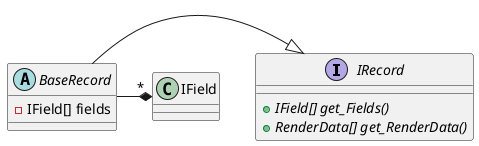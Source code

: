 @startuml
interface IRecord {
    +{abstract}IField[] get_Fields()
    +{abstract} RenderData[] get_RenderData()
}

abstract BaseRecord {
    -IField[] fields

}
BaseRecord -|> IRecord
BaseRecord -* "*" IField
@enduml